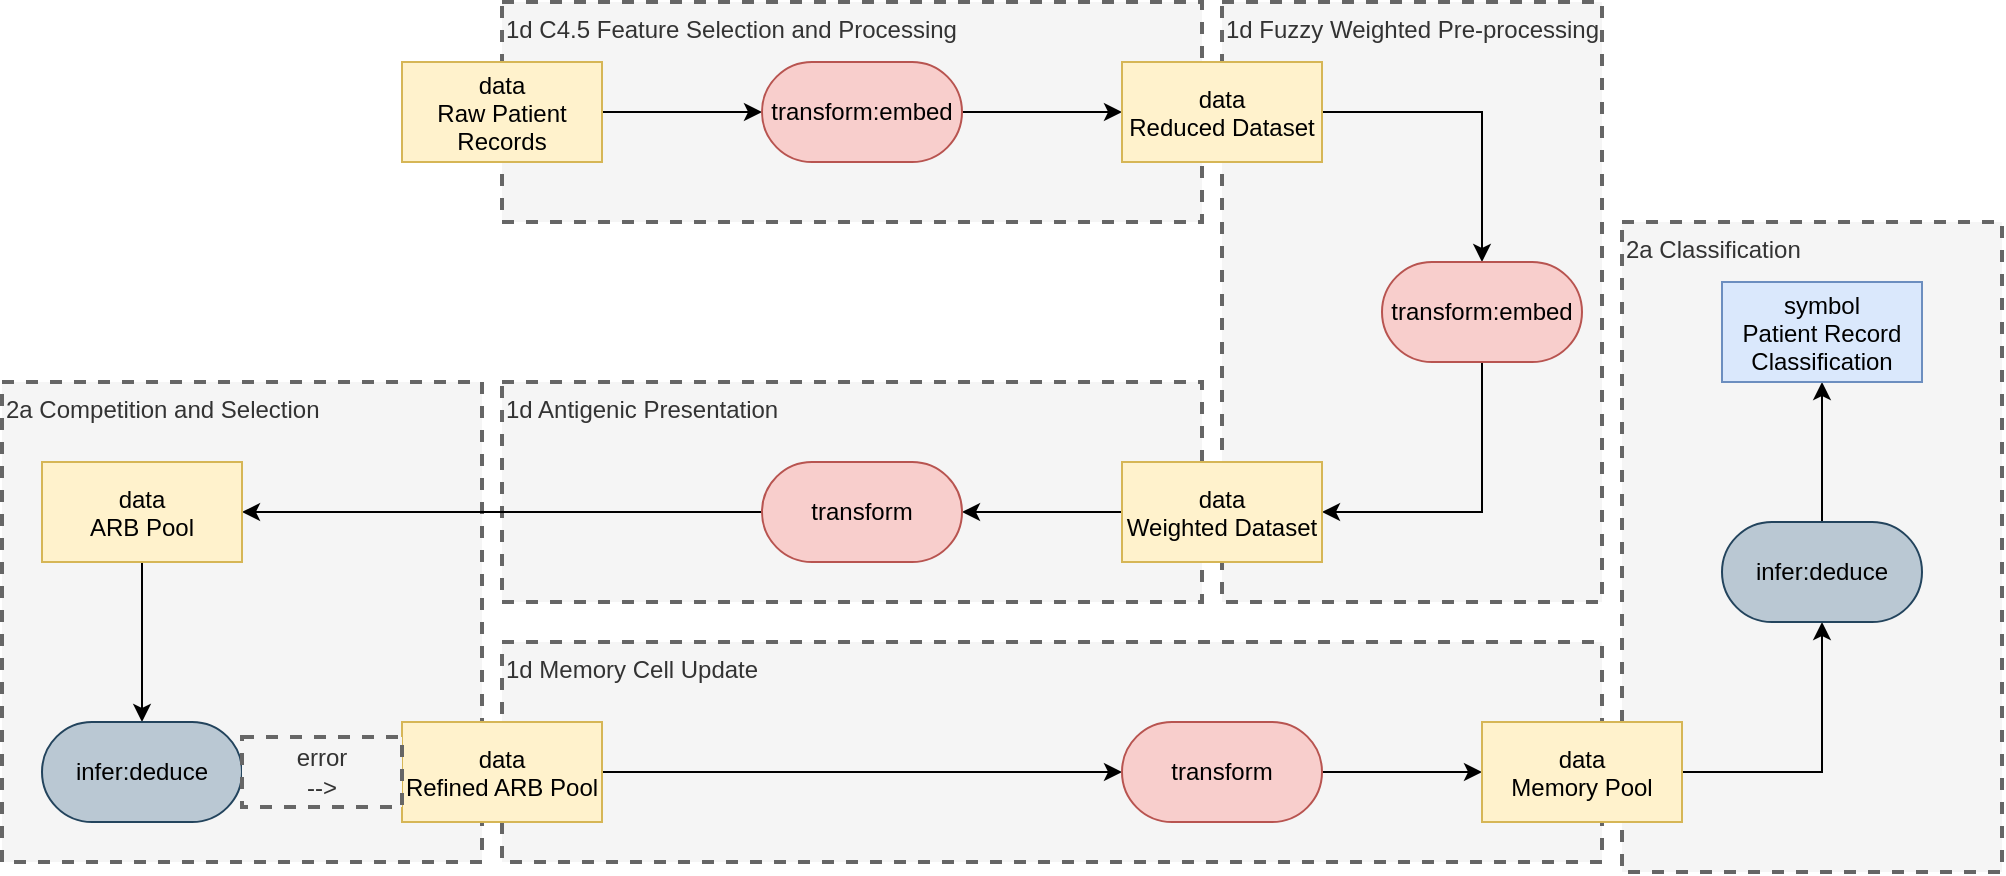 <mxfile version="26.2.14">
  <diagram name="Page-1" id="HQIzRcc-VsgBWAM_Dd9I">
    <mxGraphModel dx="1426" dy="871" grid="1" gridSize="10" guides="1" tooltips="1" connect="1" arrows="1" fold="1" page="1" pageScale="1" pageWidth="3300" pageHeight="4681" math="0" shadow="0">
      <root>
        <mxCell id="0" />
        <mxCell id="1" parent="0" />
        <mxCell id="RnQGSPWUwa8BTYHCsOwo-42" value="2a Classification" style="text;html=1;align=left;verticalAlign=top;whiteSpace=wrap;rounded=0;dashed=1;fillColor=#f5f5f5;fontColor=#333333;strokeColor=#666666;strokeWidth=2;" name="text" vertex="1" parent="1">
          <mxGeometry x="1030" y="470" width="190" height="325" as="geometry" />
        </mxCell>
        <mxCell id="RnQGSPWUwa8BTYHCsOwo-41" value="1d Memory Cell Update" style="text;html=1;align=left;verticalAlign=top;whiteSpace=wrap;rounded=0;dashed=1;fillColor=#f5f5f5;fontColor=#333333;strokeColor=#666666;strokeWidth=2;" name="text" vertex="1" parent="1">
          <mxGeometry x="470" y="680" width="550" height="110" as="geometry" />
        </mxCell>
        <mxCell id="RnQGSPWUwa8BTYHCsOwo-40" value="2a Competition and Selection" style="text;html=1;align=left;verticalAlign=top;whiteSpace=wrap;rounded=0;dashed=1;fillColor=#f5f5f5;fontColor=#333333;strokeColor=#666666;strokeWidth=2;" name="text" vertex="1" parent="1">
          <mxGeometry x="220" y="550" width="240" height="240" as="geometry" />
        </mxCell>
        <mxCell id="RnQGSPWUwa8BTYHCsOwo-39" value="1d Antigenic Presentation" style="text;html=1;align=left;verticalAlign=top;whiteSpace=wrap;rounded=0;dashed=1;fillColor=#f5f5f5;fontColor=#333333;strokeColor=#666666;strokeWidth=2;" name="text" vertex="1" parent="1">
          <mxGeometry x="470" y="550" width="350" height="110" as="geometry" />
        </mxCell>
        <mxCell id="RnQGSPWUwa8BTYHCsOwo-38" value="1d Fuzzy Weighted Pre-processing" style="text;html=1;align=left;verticalAlign=top;whiteSpace=wrap;rounded=0;dashed=1;fillColor=#f5f5f5;fontColor=#333333;strokeColor=#666666;strokeWidth=2;" name="text" vertex="1" parent="1">
          <mxGeometry x="830" y="360" width="190" height="300" as="geometry" />
        </mxCell>
        <mxCell id="RnQGSPWUwa8BTYHCsOwo-33" value="1d C4.5 Feature Selection and Processing" style="text;html=1;align=left;verticalAlign=top;whiteSpace=wrap;rounded=0;dashed=1;fillColor=#f5f5f5;fontColor=#333333;strokeColor=#666666;strokeWidth=2;" name="text" vertex="1" parent="1">
          <mxGeometry x="470" y="360" width="350" height="110" as="geometry" />
        </mxCell>
        <mxCell id="RnQGSPWUwa8BTYHCsOwo-36" style="edgeStyle=orthogonalEdgeStyle;rounded=0;orthogonalLoop=1;jettySize=auto;html=1;exitX=1;exitY=0.5;exitDx=0;exitDy=0;entryX=0;entryY=0.5;entryDx=0;entryDy=0;" edge="1" parent="1" source="RnQGSPWUwa8BTYHCsOwo-2" target="RnQGSPWUwa8BTYHCsOwo-4">
          <mxGeometry relative="1" as="geometry" />
        </mxCell>
        <mxCell id="RnQGSPWUwa8BTYHCsOwo-2" value="data&#xa;Raw Patient&#xa;Records" style="rectangle;fillColor=#fff2cc;strokeColor=#d6b656;" name="data" vertex="1" parent="1">
          <mxGeometry x="420" y="390" width="100" height="50" as="geometry" />
        </mxCell>
        <mxCell id="RnQGSPWUwa8BTYHCsOwo-3" style="edgeStyle=orthogonalEdgeStyle;rounded=0;orthogonalLoop=1;jettySize=auto;html=1;exitX=1;exitY=0.5;exitDx=0;exitDy=0;" edge="1" source="RnQGSPWUwa8BTYHCsOwo-4" target="RnQGSPWUwa8BTYHCsOwo-5" parent="1">
          <mxGeometry relative="1" as="geometry" />
        </mxCell>
        <mxCell id="RnQGSPWUwa8BTYHCsOwo-4" value="transform:embed" style="rounded=1;whiteSpace=wrap;html=1;arcSize=50;fillColor=#f8cecc;strokeColor=#b85450;" name="transform" vertex="1" parent="1">
          <mxGeometry x="600" y="390" width="100" height="50" as="geometry" />
        </mxCell>
        <mxCell id="RnQGSPWUwa8BTYHCsOwo-8" style="edgeStyle=orthogonalEdgeStyle;rounded=0;orthogonalLoop=1;jettySize=auto;html=1;exitX=1;exitY=0.5;exitDx=0;exitDy=0;entryX=0.5;entryY=0;entryDx=0;entryDy=0;" edge="1" parent="1" source="RnQGSPWUwa8BTYHCsOwo-5" target="RnQGSPWUwa8BTYHCsOwo-7">
          <mxGeometry relative="1" as="geometry" />
        </mxCell>
        <mxCell id="RnQGSPWUwa8BTYHCsOwo-5" value="data&#xa;Reduced Dataset" style="rectangle;fillColor=#fff2cc;strokeColor=#d6b656;" name="data" vertex="1" parent="1">
          <mxGeometry x="780" y="390" width="100" height="50" as="geometry" />
        </mxCell>
        <mxCell id="RnQGSPWUwa8BTYHCsOwo-10" style="edgeStyle=orthogonalEdgeStyle;rounded=0;orthogonalLoop=1;jettySize=auto;html=1;exitX=0.5;exitY=1;exitDx=0;exitDy=0;entryX=1;entryY=0.5;entryDx=0;entryDy=0;" edge="1" parent="1" source="RnQGSPWUwa8BTYHCsOwo-7" target="RnQGSPWUwa8BTYHCsOwo-9">
          <mxGeometry relative="1" as="geometry" />
        </mxCell>
        <mxCell id="RnQGSPWUwa8BTYHCsOwo-7" value="transform:embed" style="rounded=1;whiteSpace=wrap;html=1;arcSize=50;fillColor=#f8cecc;strokeColor=#b85450;" name="transform" vertex="1" parent="1">
          <mxGeometry x="910" y="490" width="100" height="50" as="geometry" />
        </mxCell>
        <mxCell id="RnQGSPWUwa8BTYHCsOwo-13" style="edgeStyle=orthogonalEdgeStyle;rounded=0;orthogonalLoop=1;jettySize=auto;html=1;exitX=0;exitY=0.5;exitDx=0;exitDy=0;entryX=1;entryY=0.5;entryDx=0;entryDy=0;" edge="1" parent="1" source="RnQGSPWUwa8BTYHCsOwo-9" target="RnQGSPWUwa8BTYHCsOwo-12">
          <mxGeometry relative="1" as="geometry" />
        </mxCell>
        <mxCell id="RnQGSPWUwa8BTYHCsOwo-9" value="data&#xa;Weighted Dataset" style="rectangle;fillColor=#fff2cc;strokeColor=#d6b656;" name="data" vertex="1" parent="1">
          <mxGeometry x="780" y="590" width="100" height="50" as="geometry" />
        </mxCell>
        <mxCell id="RnQGSPWUwa8BTYHCsOwo-20" style="edgeStyle=orthogonalEdgeStyle;rounded=0;orthogonalLoop=1;jettySize=auto;html=1;exitX=0;exitY=0.5;exitDx=0;exitDy=0;entryX=1;entryY=0.5;entryDx=0;entryDy=0;" edge="1" parent="1" source="RnQGSPWUwa8BTYHCsOwo-12" target="RnQGSPWUwa8BTYHCsOwo-14">
          <mxGeometry relative="1" as="geometry" />
        </mxCell>
        <mxCell id="RnQGSPWUwa8BTYHCsOwo-12" value="transform" style="rounded=1;whiteSpace=wrap;html=1;arcSize=50;fillColor=#f8cecc;strokeColor=#b85450;" name="transform" vertex="1" parent="1">
          <mxGeometry x="600" y="590" width="100" height="50" as="geometry" />
        </mxCell>
        <mxCell id="RnQGSPWUwa8BTYHCsOwo-17" style="edgeStyle=orthogonalEdgeStyle;rounded=0;orthogonalLoop=1;jettySize=auto;html=1;exitX=0.5;exitY=1;exitDx=0;exitDy=0;entryX=0.5;entryY=0;entryDx=0;entryDy=0;" edge="1" parent="1" source="RnQGSPWUwa8BTYHCsOwo-14" target="RnQGSPWUwa8BTYHCsOwo-16">
          <mxGeometry relative="1" as="geometry" />
        </mxCell>
        <mxCell id="RnQGSPWUwa8BTYHCsOwo-14" value="data&#xa;ARB Pool" style="rectangle;fillColor=#fff2cc;strokeColor=#d6b656;" name="data" vertex="1" parent="1">
          <mxGeometry x="240" y="590" width="100" height="50" as="geometry" />
        </mxCell>
        <mxCell id="RnQGSPWUwa8BTYHCsOwo-16" value="infer:deduce" style="rounded=1;whiteSpace=wrap;html=1;arcSize=50;fillColor=#bac8d3;strokeColor=#23445d;" name="infer:deduce" vertex="1" parent="1">
          <mxGeometry x="240" y="720" width="100" height="50" as="geometry" />
        </mxCell>
        <mxCell id="RnQGSPWUwa8BTYHCsOwo-24" style="edgeStyle=orthogonalEdgeStyle;rounded=0;orthogonalLoop=1;jettySize=auto;html=1;exitX=1;exitY=0.5;exitDx=0;exitDy=0;entryX=0;entryY=0.5;entryDx=0;entryDy=0;" edge="1" parent="1" source="RnQGSPWUwa8BTYHCsOwo-18" target="RnQGSPWUwa8BTYHCsOwo-23">
          <mxGeometry relative="1" as="geometry" />
        </mxCell>
        <mxCell id="RnQGSPWUwa8BTYHCsOwo-18" value="data&#xa;Refined ARB Pool" style="rectangle;fillColor=#fff2cc;strokeColor=#d6b656;" name="data" vertex="1" parent="1">
          <mxGeometry x="420" y="720" width="100" height="50" as="geometry" />
        </mxCell>
        <mxCell id="RnQGSPWUwa8BTYHCsOwo-22" value="&lt;div&gt;error&lt;/div&gt;&lt;div&gt;--&amp;gt;&lt;/div&gt;" style="text;html=1;align=center;verticalAlign=middle;whiteSpace=wrap;rounded=0;dashed=1;fillColor=#f5f5f5;fontColor=#333333;strokeColor=#666666;strokeWidth=2;" name="text" vertex="1" parent="1">
          <mxGeometry x="340" y="727.5" width="80" height="35" as="geometry" />
        </mxCell>
        <mxCell id="RnQGSPWUwa8BTYHCsOwo-28" style="edgeStyle=orthogonalEdgeStyle;rounded=0;orthogonalLoop=1;jettySize=auto;html=1;exitX=1;exitY=0.5;exitDx=0;exitDy=0;entryX=0;entryY=0.5;entryDx=0;entryDy=0;" edge="1" parent="1" source="RnQGSPWUwa8BTYHCsOwo-23" target="RnQGSPWUwa8BTYHCsOwo-27">
          <mxGeometry relative="1" as="geometry" />
        </mxCell>
        <mxCell id="RnQGSPWUwa8BTYHCsOwo-23" value="transform" style="rounded=1;whiteSpace=wrap;html=1;arcSize=50;fillColor=#f8cecc;strokeColor=#b85450;" name="transform" vertex="1" parent="1">
          <mxGeometry x="780" y="720" width="100" height="50" as="geometry" />
        </mxCell>
        <mxCell id="RnQGSPWUwa8BTYHCsOwo-30" style="edgeStyle=orthogonalEdgeStyle;rounded=0;orthogonalLoop=1;jettySize=auto;html=1;exitX=1;exitY=0.5;exitDx=0;exitDy=0;entryX=0.5;entryY=1;entryDx=0;entryDy=0;" edge="1" parent="1" source="RnQGSPWUwa8BTYHCsOwo-27" target="RnQGSPWUwa8BTYHCsOwo-29">
          <mxGeometry relative="1" as="geometry" />
        </mxCell>
        <mxCell id="RnQGSPWUwa8BTYHCsOwo-27" value="data&#xa;Memory Pool" style="rectangle;fillColor=#fff2cc;strokeColor=#d6b656;" name="data" vertex="1" parent="1">
          <mxGeometry x="960" y="720" width="100" height="50" as="geometry" />
        </mxCell>
        <mxCell id="RnQGSPWUwa8BTYHCsOwo-32" style="edgeStyle=orthogonalEdgeStyle;rounded=0;orthogonalLoop=1;jettySize=auto;html=1;exitX=0.5;exitY=0;exitDx=0;exitDy=0;entryX=0.5;entryY=1;entryDx=0;entryDy=0;" edge="1" parent="1" source="RnQGSPWUwa8BTYHCsOwo-29" target="RnQGSPWUwa8BTYHCsOwo-31">
          <mxGeometry relative="1" as="geometry" />
        </mxCell>
        <mxCell id="RnQGSPWUwa8BTYHCsOwo-29" value="infer:deduce" style="rounded=1;whiteSpace=wrap;html=1;arcSize=50;fillColor=#bac8d3;strokeColor=#23445d;" name="infer:deduce" vertex="1" parent="1">
          <mxGeometry x="1080" y="620" width="100" height="50" as="geometry" />
        </mxCell>
        <mxCell id="RnQGSPWUwa8BTYHCsOwo-31" value="symbol&#xa;Patient Record&#xa;Classification" style="rectangle;fillColor=#dae8fc;strokeColor=#6c8ebf;" name="symbol" vertex="1" parent="1">
          <mxGeometry x="1080" y="500" width="100" height="50" as="geometry" />
        </mxCell>
      </root>
    </mxGraphModel>
  </diagram>
</mxfile>
